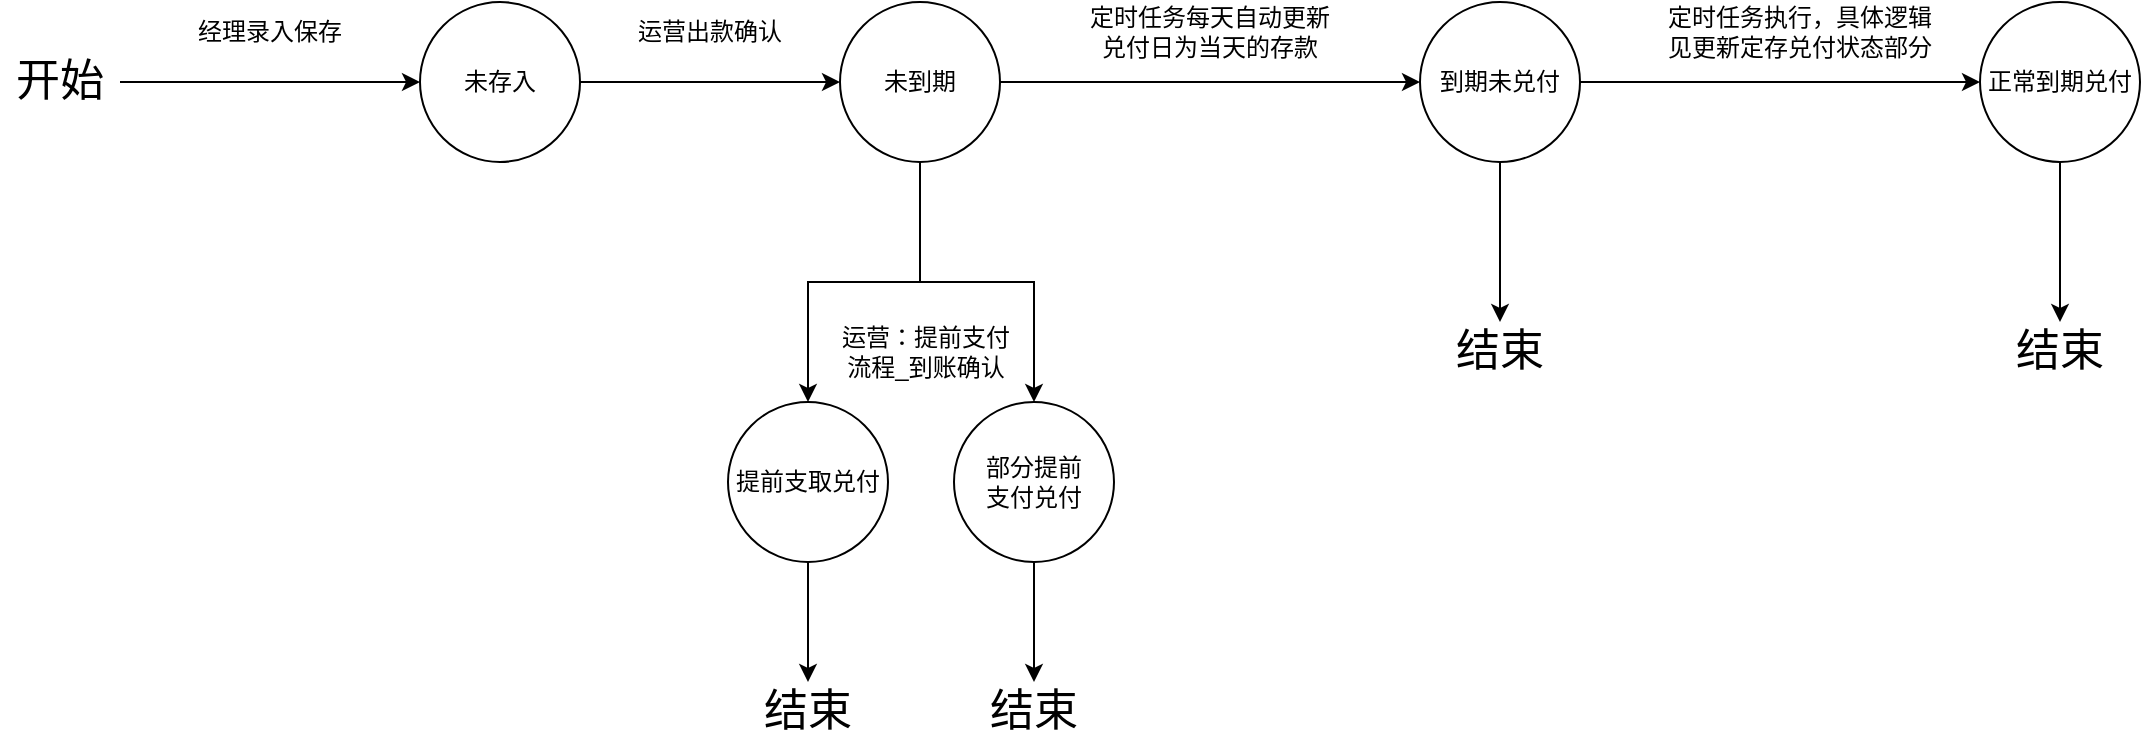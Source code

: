<mxfile version="21.6.3" type="github">
  <diagram name="Page-1" id="3td5JxkXfDrMrJ53wT5U">
    <mxGraphModel dx="2514" dy="833" grid="1" gridSize="10" guides="1" tooltips="1" connect="1" arrows="1" fold="1" page="1" pageScale="1" pageWidth="827" pageHeight="1169" math="0" shadow="0">
      <root>
        <mxCell id="0" />
        <mxCell id="1" parent="0" />
        <mxCell id="Y6MA_SlT_S250u1S7EXK-8" style="edgeStyle=orthogonalEdgeStyle;rounded=0;orthogonalLoop=1;jettySize=auto;html=1;" edge="1" parent="1" source="Y6MA_SlT_S250u1S7EXK-2" target="Y6MA_SlT_S250u1S7EXK-6">
          <mxGeometry relative="1" as="geometry" />
        </mxCell>
        <mxCell id="Y6MA_SlT_S250u1S7EXK-2" value="未存入" style="ellipse;whiteSpace=wrap;html=1;aspect=fixed;" vertex="1" parent="1">
          <mxGeometry x="180" y="260" width="80" height="80" as="geometry" />
        </mxCell>
        <mxCell id="Y6MA_SlT_S250u1S7EXK-4" style="edgeStyle=orthogonalEdgeStyle;rounded=0;orthogonalLoop=1;jettySize=auto;html=1;" edge="1" parent="1" source="Y6MA_SlT_S250u1S7EXK-3" target="Y6MA_SlT_S250u1S7EXK-2">
          <mxGeometry relative="1" as="geometry" />
        </mxCell>
        <mxCell id="Y6MA_SlT_S250u1S7EXK-3" value="开始" style="text;html=1;strokeColor=none;fillColor=none;align=center;verticalAlign=middle;whiteSpace=wrap;rounded=0;fontSize=22;" vertex="1" parent="1">
          <mxGeometry x="-30" y="285" width="60" height="30" as="geometry" />
        </mxCell>
        <mxCell id="Y6MA_SlT_S250u1S7EXK-5" value="经理录入保存" style="text;html=1;strokeColor=none;fillColor=none;align=center;verticalAlign=middle;whiteSpace=wrap;rounded=0;" vertex="1" parent="1">
          <mxGeometry x="50" y="260" width="110" height="30" as="geometry" />
        </mxCell>
        <mxCell id="Y6MA_SlT_S250u1S7EXK-10" style="edgeStyle=orthogonalEdgeStyle;rounded=0;orthogonalLoop=1;jettySize=auto;html=1;" edge="1" parent="1" source="Y6MA_SlT_S250u1S7EXK-6" target="Y6MA_SlT_S250u1S7EXK-7">
          <mxGeometry relative="1" as="geometry" />
        </mxCell>
        <mxCell id="Y6MA_SlT_S250u1S7EXK-20" style="edgeStyle=orthogonalEdgeStyle;rounded=0;orthogonalLoop=1;jettySize=auto;html=1;entryX=0.5;entryY=0;entryDx=0;entryDy=0;" edge="1" parent="1" source="Y6MA_SlT_S250u1S7EXK-6" target="Y6MA_SlT_S250u1S7EXK-17">
          <mxGeometry relative="1" as="geometry" />
        </mxCell>
        <mxCell id="Y6MA_SlT_S250u1S7EXK-21" style="edgeStyle=orthogonalEdgeStyle;rounded=0;orthogonalLoop=1;jettySize=auto;html=1;entryX=0.5;entryY=0;entryDx=0;entryDy=0;" edge="1" parent="1" target="Y6MA_SlT_S250u1S7EXK-18">
          <mxGeometry relative="1" as="geometry">
            <mxPoint x="430" y="340" as="sourcePoint" />
            <mxPoint x="496" y="460" as="targetPoint" />
            <Array as="points">
              <mxPoint x="430" y="400" />
              <mxPoint x="487" y="400" />
            </Array>
          </mxGeometry>
        </mxCell>
        <mxCell id="Y6MA_SlT_S250u1S7EXK-6" value="未到期" style="ellipse;whiteSpace=wrap;html=1;aspect=fixed;" vertex="1" parent="1">
          <mxGeometry x="390" y="260" width="80" height="80" as="geometry" />
        </mxCell>
        <mxCell id="Y6MA_SlT_S250u1S7EXK-13" style="edgeStyle=orthogonalEdgeStyle;rounded=0;orthogonalLoop=1;jettySize=auto;html=1;" edge="1" parent="1" source="Y6MA_SlT_S250u1S7EXK-7" target="Y6MA_SlT_S250u1S7EXK-12">
          <mxGeometry relative="1" as="geometry" />
        </mxCell>
        <mxCell id="Y6MA_SlT_S250u1S7EXK-25" style="edgeStyle=orthogonalEdgeStyle;rounded=0;orthogonalLoop=1;jettySize=auto;html=1;" edge="1" parent="1" source="Y6MA_SlT_S250u1S7EXK-7" target="Y6MA_SlT_S250u1S7EXK-24">
          <mxGeometry relative="1" as="geometry" />
        </mxCell>
        <mxCell id="Y6MA_SlT_S250u1S7EXK-7" value="到期未兑付" style="ellipse;whiteSpace=wrap;html=1;aspect=fixed;" vertex="1" parent="1">
          <mxGeometry x="680" y="260" width="80" height="80" as="geometry" />
        </mxCell>
        <mxCell id="Y6MA_SlT_S250u1S7EXK-9" value="运营出款确认" style="text;html=1;strokeColor=none;fillColor=none;align=center;verticalAlign=middle;whiteSpace=wrap;rounded=0;" vertex="1" parent="1">
          <mxGeometry x="280" y="260" width="90" height="30" as="geometry" />
        </mxCell>
        <mxCell id="Y6MA_SlT_S250u1S7EXK-11" value="定时任务每天自动更新兑付日为当天的存款" style="text;html=1;strokeColor=none;fillColor=none;align=center;verticalAlign=middle;whiteSpace=wrap;rounded=0;" vertex="1" parent="1">
          <mxGeometry x="510" y="260" width="130" height="30" as="geometry" />
        </mxCell>
        <mxCell id="Y6MA_SlT_S250u1S7EXK-16" style="edgeStyle=orthogonalEdgeStyle;rounded=0;orthogonalLoop=1;jettySize=auto;html=1;" edge="1" parent="1" source="Y6MA_SlT_S250u1S7EXK-12" target="Y6MA_SlT_S250u1S7EXK-15">
          <mxGeometry relative="1" as="geometry" />
        </mxCell>
        <mxCell id="Y6MA_SlT_S250u1S7EXK-12" value="正常到期兑付" style="ellipse;whiteSpace=wrap;html=1;aspect=fixed;" vertex="1" parent="1">
          <mxGeometry x="960" y="260" width="80" height="80" as="geometry" />
        </mxCell>
        <mxCell id="Y6MA_SlT_S250u1S7EXK-14" value="定时任务执行，具体逻辑见更新定存兑付状态部分" style="text;html=1;strokeColor=none;fillColor=none;align=center;verticalAlign=middle;whiteSpace=wrap;rounded=0;" vertex="1" parent="1">
          <mxGeometry x="800" y="260" width="140" height="30" as="geometry" />
        </mxCell>
        <mxCell id="Y6MA_SlT_S250u1S7EXK-15" value="结束" style="text;html=1;strokeColor=none;fillColor=none;align=center;verticalAlign=middle;whiteSpace=wrap;rounded=0;fontSize=22;" vertex="1" parent="1">
          <mxGeometry x="970" y="420" width="60" height="30" as="geometry" />
        </mxCell>
        <mxCell id="Y6MA_SlT_S250u1S7EXK-26" style="edgeStyle=orthogonalEdgeStyle;rounded=0;orthogonalLoop=1;jettySize=auto;html=1;" edge="1" parent="1" source="Y6MA_SlT_S250u1S7EXK-17" target="Y6MA_SlT_S250u1S7EXK-22">
          <mxGeometry relative="1" as="geometry" />
        </mxCell>
        <mxCell id="Y6MA_SlT_S250u1S7EXK-17" value="提前支取兑付" style="ellipse;whiteSpace=wrap;html=1;aspect=fixed;" vertex="1" parent="1">
          <mxGeometry x="334" y="460" width="80" height="80" as="geometry" />
        </mxCell>
        <mxCell id="Y6MA_SlT_S250u1S7EXK-27" style="edgeStyle=orthogonalEdgeStyle;rounded=0;orthogonalLoop=1;jettySize=auto;html=1;" edge="1" parent="1" source="Y6MA_SlT_S250u1S7EXK-18" target="Y6MA_SlT_S250u1S7EXK-23">
          <mxGeometry relative="1" as="geometry" />
        </mxCell>
        <mxCell id="Y6MA_SlT_S250u1S7EXK-18" value="部分提前&lt;br&gt;支付兑付" style="ellipse;whiteSpace=wrap;html=1;aspect=fixed;" vertex="1" parent="1">
          <mxGeometry x="447" y="460" width="80" height="80" as="geometry" />
        </mxCell>
        <mxCell id="Y6MA_SlT_S250u1S7EXK-22" value="结束" style="text;html=1;strokeColor=none;fillColor=none;align=center;verticalAlign=middle;whiteSpace=wrap;rounded=0;fontSize=22;" vertex="1" parent="1">
          <mxGeometry x="344" y="600" width="60" height="30" as="geometry" />
        </mxCell>
        <mxCell id="Y6MA_SlT_S250u1S7EXK-23" value="结束" style="text;html=1;strokeColor=none;fillColor=none;align=center;verticalAlign=middle;whiteSpace=wrap;rounded=0;fontSize=22;" vertex="1" parent="1">
          <mxGeometry x="457" y="600" width="60" height="30" as="geometry" />
        </mxCell>
        <mxCell id="Y6MA_SlT_S250u1S7EXK-24" value="结束" style="text;html=1;strokeColor=none;fillColor=none;align=center;verticalAlign=middle;whiteSpace=wrap;rounded=0;fontSize=22;" vertex="1" parent="1">
          <mxGeometry x="690" y="420" width="60" height="30" as="geometry" />
        </mxCell>
        <mxCell id="Y6MA_SlT_S250u1S7EXK-28" value="运营：提前支付流程_到账确认" style="text;html=1;strokeColor=none;fillColor=none;align=center;verticalAlign=middle;whiteSpace=wrap;rounded=0;" vertex="1" parent="1">
          <mxGeometry x="390" y="420" width="86" height="30" as="geometry" />
        </mxCell>
      </root>
    </mxGraphModel>
  </diagram>
</mxfile>
